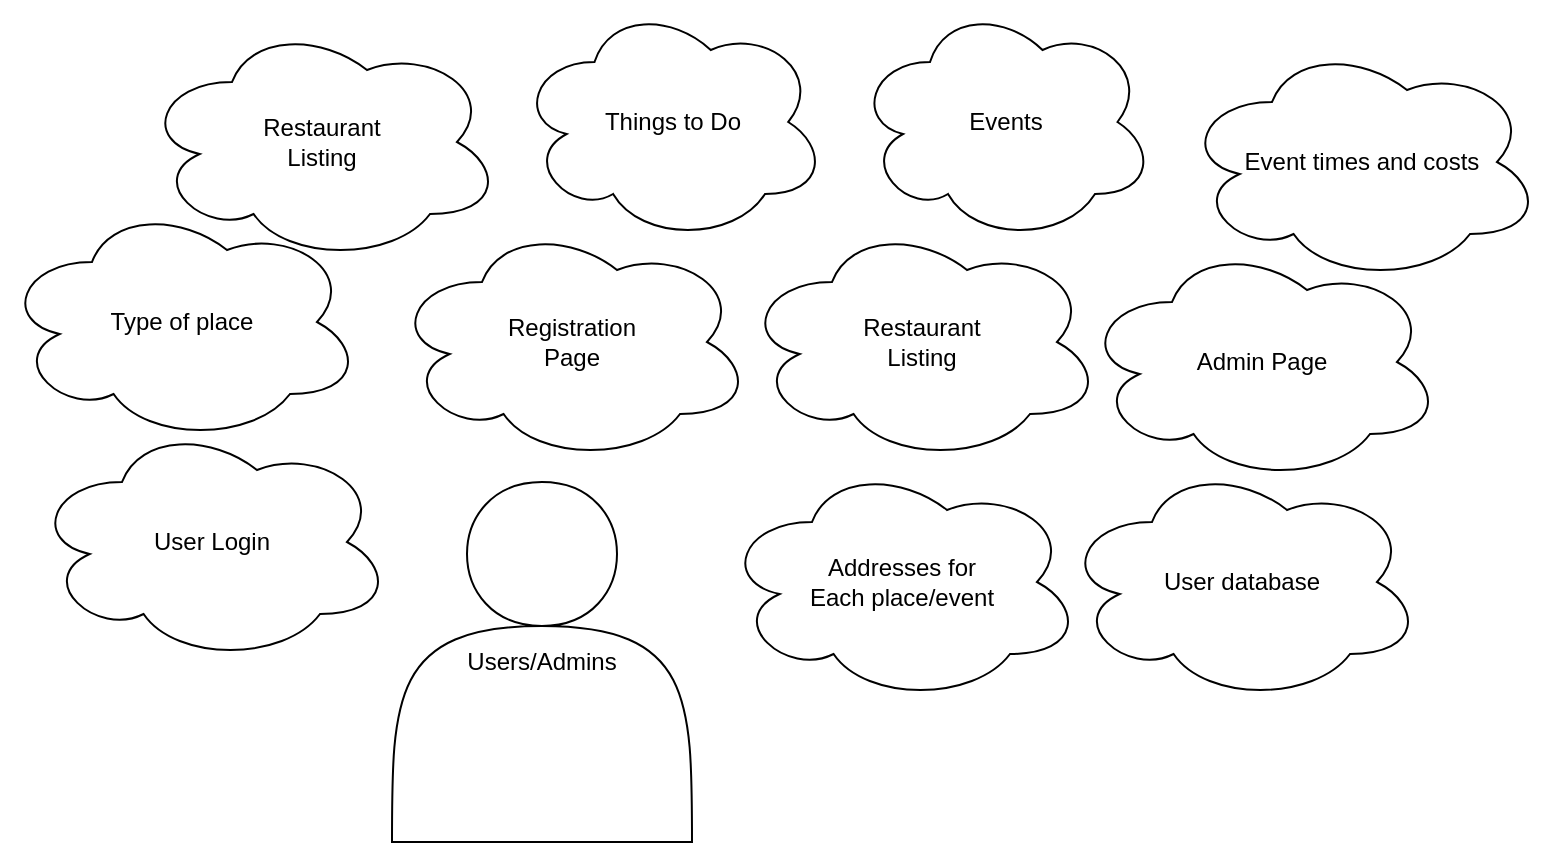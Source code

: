 <mxfile version="10.5.3" type="device"><diagram id="NPHSaIUWuxYXn0Jm3IvW" name="Page-1"><mxGraphModel dx="1396" dy="782" grid="1" gridSize="10" guides="1" tooltips="1" connect="1" arrows="1" fold="1" page="1" pageScale="1" pageWidth="850" pageHeight="1100" math="0" shadow="0"><root><mxCell id="0"/><mxCell id="1" parent="0"/><mxCell id="KdufDb_KLAZENeRdj1Hy-1" value="Users/Admins" style="shape=actor;whiteSpace=wrap;html=1;" vertex="1" parent="1"><mxGeometry x="195" y="530" width="150" height="180" as="geometry"/></mxCell><mxCell id="KdufDb_KLAZENeRdj1Hy-2" value="Event times and costs" style="ellipse;shape=cloud;whiteSpace=wrap;html=1;" vertex="1" parent="1"><mxGeometry x="590" y="310" width="180" height="120" as="geometry"/></mxCell><mxCell id="KdufDb_KLAZENeRdj1Hy-3" value="Things to Do" style="ellipse;shape=cloud;whiteSpace=wrap;html=1;" vertex="1" parent="1"><mxGeometry x="257.5" y="290" width="155" height="120" as="geometry"/></mxCell><mxCell id="KdufDb_KLAZENeRdj1Hy-4" value="&lt;div&gt;Events&lt;/div&gt;" style="ellipse;shape=cloud;whiteSpace=wrap;html=1;" vertex="1" parent="1"><mxGeometry x="426.5" y="290" width="150" height="120" as="geometry"/></mxCell><mxCell id="KdufDb_KLAZENeRdj1Hy-5" value="User Login" style="ellipse;shape=cloud;whiteSpace=wrap;html=1;" vertex="1" parent="1"><mxGeometry x="15" y="500" width="180" height="120" as="geometry"/></mxCell><mxCell id="KdufDb_KLAZENeRdj1Hy-6" value="&lt;div&gt;Restaurant&lt;/div&gt;&lt;div&gt;Listing&lt;br&gt;&lt;/div&gt;" style="ellipse;shape=cloud;whiteSpace=wrap;html=1;" vertex="1" parent="1"><mxGeometry x="70" y="300" width="180" height="120" as="geometry"/></mxCell><mxCell id="KdufDb_KLAZENeRdj1Hy-7" value="Type of place" style="ellipse;shape=cloud;whiteSpace=wrap;html=1;" vertex="1" parent="1"><mxGeometry y="390" width="180" height="120" as="geometry"/></mxCell><mxCell id="KdufDb_KLAZENeRdj1Hy-8" value="&lt;div&gt;Addresses for&lt;/div&gt;&lt;div&gt;Each place/event&lt;br&gt;&lt;/div&gt;" style="ellipse;shape=cloud;whiteSpace=wrap;html=1;" vertex="1" parent="1"><mxGeometry x="360" y="520" width="180" height="120" as="geometry"/></mxCell><mxCell id="KdufDb_KLAZENeRdj1Hy-9" value="Admin Page" style="ellipse;shape=cloud;whiteSpace=wrap;html=1;" vertex="1" parent="1"><mxGeometry x="540" y="410" width="180" height="120" as="geometry"/></mxCell><mxCell id="KdufDb_KLAZENeRdj1Hy-10" value="&lt;div&gt;Restaurant&lt;/div&gt;&lt;div&gt;Listing&lt;br&gt;&lt;/div&gt;" style="ellipse;shape=cloud;whiteSpace=wrap;html=1;" vertex="1" parent="1"><mxGeometry x="370" y="400" width="180" height="120" as="geometry"/></mxCell><mxCell id="KdufDb_KLAZENeRdj1Hy-11" value="&lt;div&gt;Registration&lt;/div&gt;&lt;div&gt;Page&lt;br&gt;&lt;/div&gt;" style="ellipse;shape=cloud;whiteSpace=wrap;html=1;" vertex="1" parent="1"><mxGeometry x="195" y="400" width="180" height="120" as="geometry"/></mxCell><mxCell id="KdufDb_KLAZENeRdj1Hy-12" value="User database" style="ellipse;shape=cloud;whiteSpace=wrap;html=1;" vertex="1" parent="1"><mxGeometry x="530" y="520" width="180" height="120" as="geometry"/></mxCell></root></mxGraphModel></diagram></mxfile>
